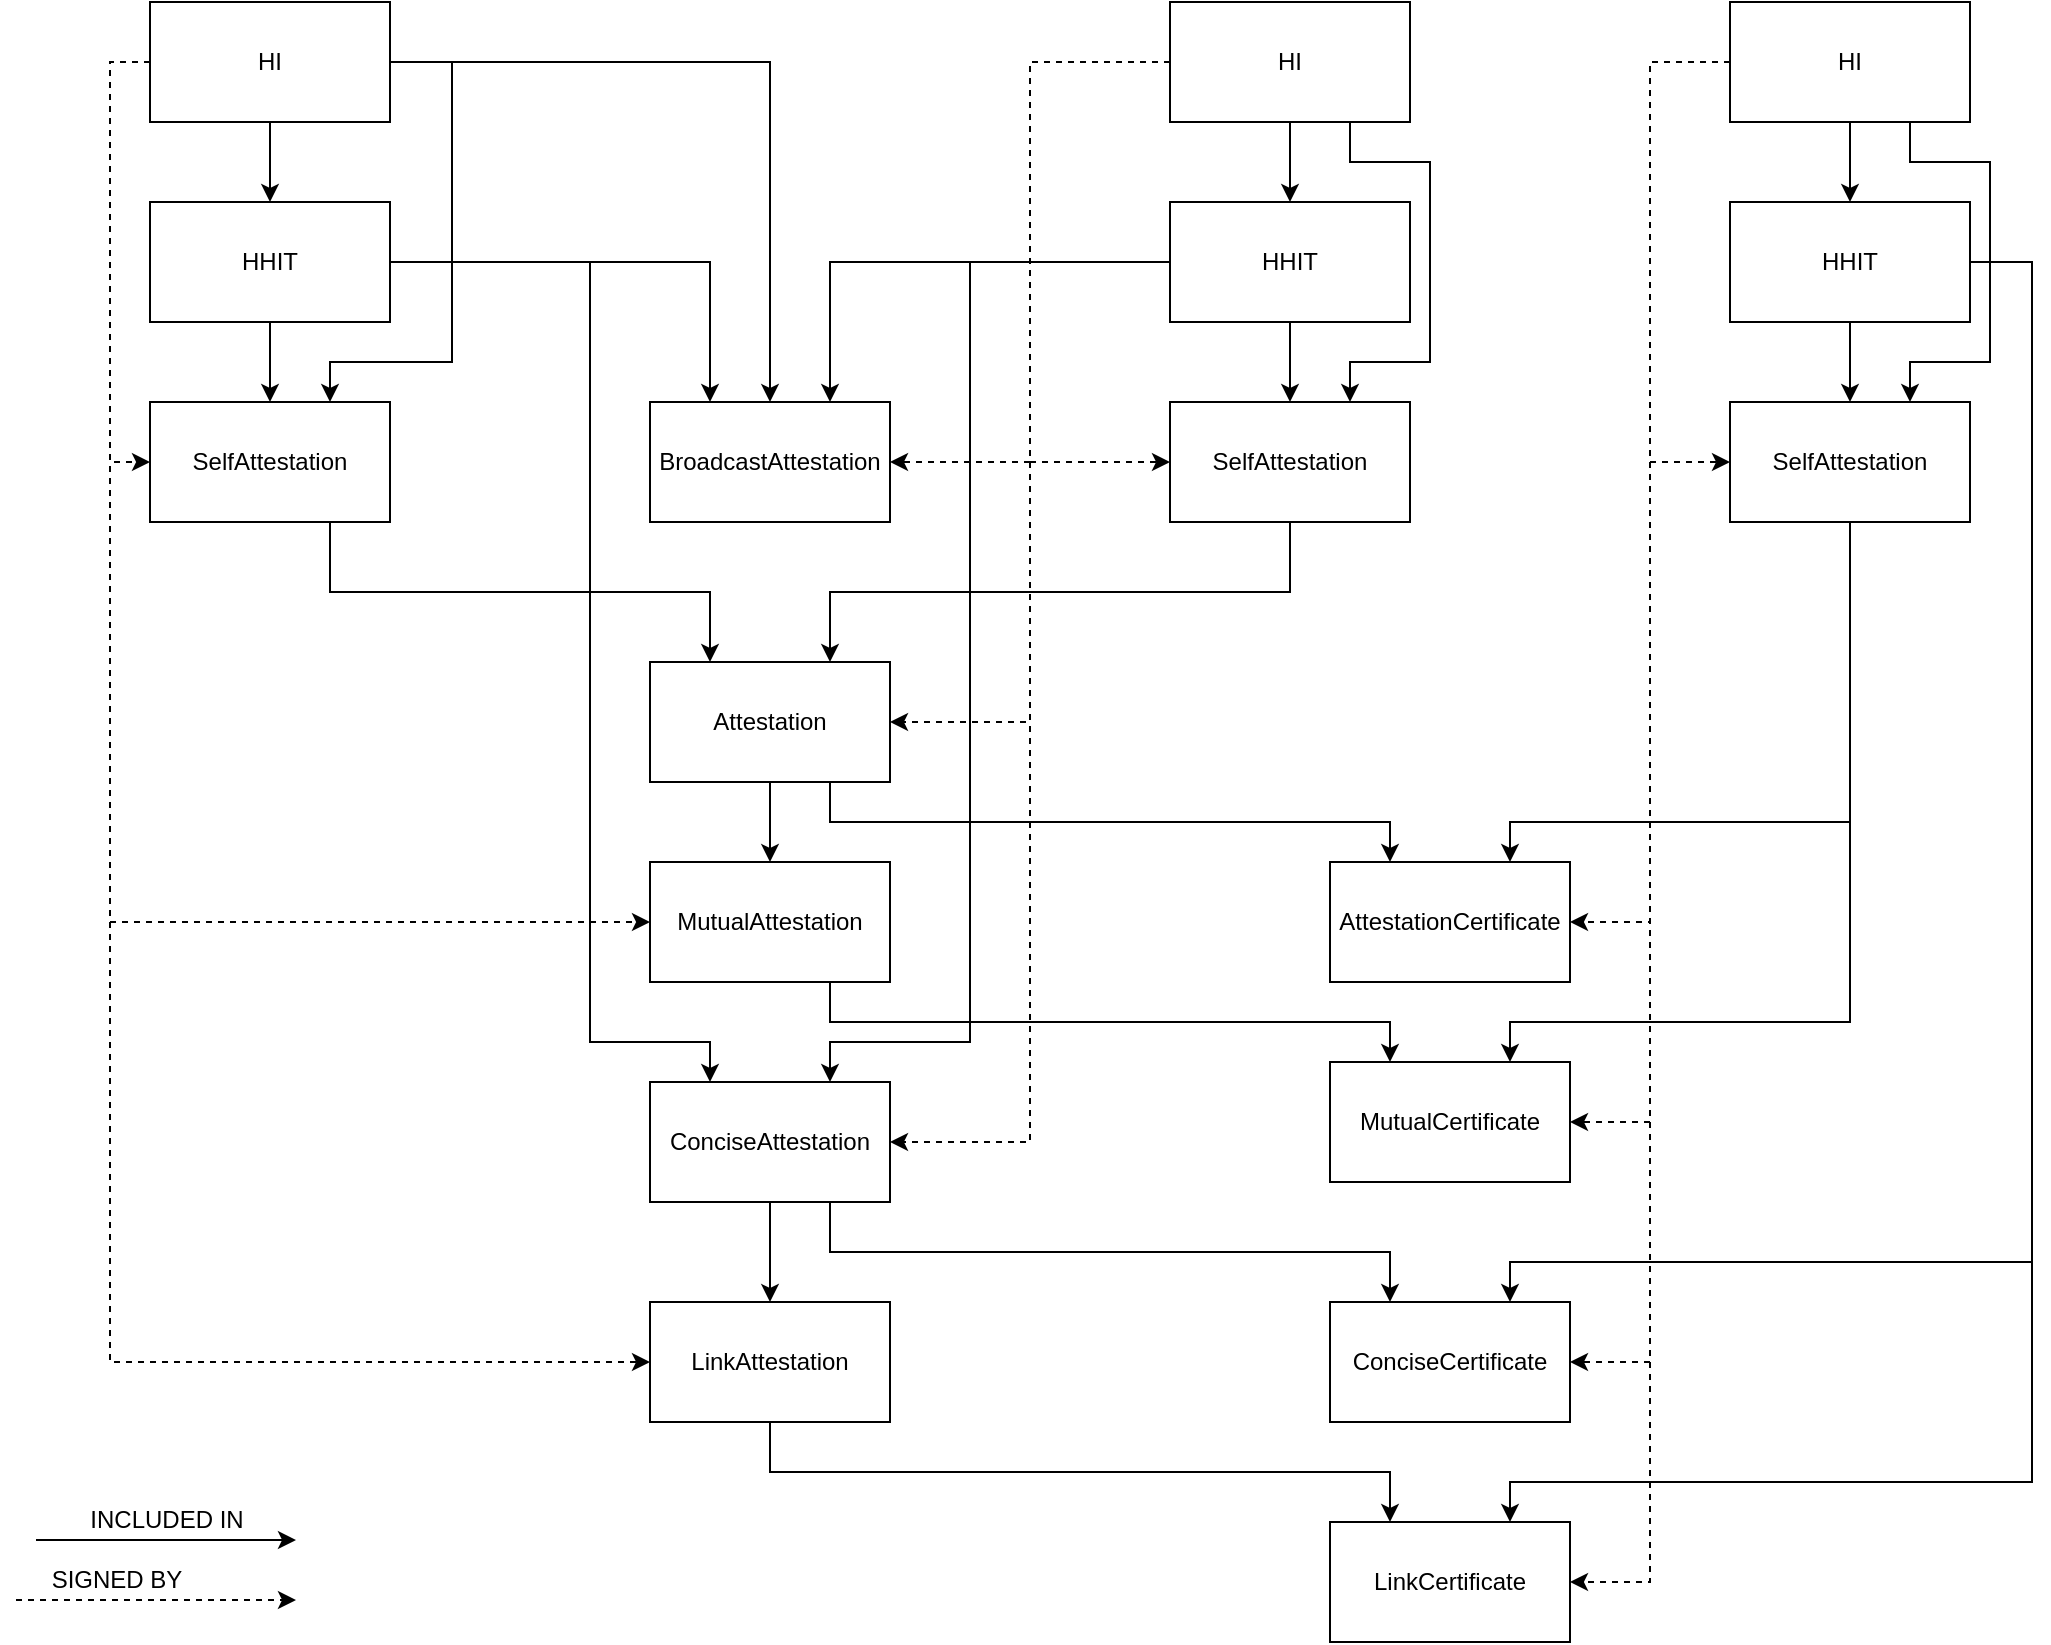 <mxfile version="14.5.1" type="device"><diagram id="_FBxfm9uqbF6Hp-sgQZl" name="Page-1"><mxGraphModel dx="-169" dy="1223" grid="1" gridSize="10" guides="1" tooltips="1" connect="1" arrows="1" fold="1" page="1" pageScale="1" pageWidth="1100" pageHeight="850" math="0" shadow="0"><root><mxCell id="0"/><mxCell id="1" parent="0"/><mxCell id="rCkG0ntpV9KtjOtlxHgh-79" value="" style="endArrow=classic;html=1;dashed=1;" edge="1" parent="1"><mxGeometry width="50" height="50" relative="1" as="geometry"><mxPoint x="2242" y="809" as="sourcePoint"/><mxPoint x="2382" y="809" as="targetPoint"/></mxGeometry></mxCell><mxCell id="rCkG0ntpV9KtjOtlxHgh-80" value="SIGNED BY" style="text;html=1;align=center;verticalAlign=middle;resizable=0;points=[];autosize=1;" vertex="1" parent="1"><mxGeometry x="2252" y="789" width="80" height="20" as="geometry"/></mxCell><mxCell id="rCkG0ntpV9KtjOtlxHgh-81" value="" style="endArrow=classic;html=1;" edge="1" parent="1"><mxGeometry width="50" height="50" relative="1" as="geometry"><mxPoint x="2252" y="779" as="sourcePoint"/><mxPoint x="2382" y="779" as="targetPoint"/></mxGeometry></mxCell><mxCell id="rCkG0ntpV9KtjOtlxHgh-82" value="INCLUDED IN" style="text;html=1;align=center;verticalAlign=middle;resizable=0;points=[];autosize=1;" vertex="1" parent="1"><mxGeometry x="2272" y="759" width="90" height="20" as="geometry"/></mxCell><mxCell id="rCkG0ntpV9KtjOtlxHgh-89" style="edgeStyle=orthogonalEdgeStyle;rounded=0;orthogonalLoop=1;jettySize=auto;html=1;exitX=0.5;exitY=1;exitDx=0;exitDy=0;startArrow=none;startFill=0;endArrow=classic;endFill=1;" edge="1" parent="1" source="rCkG0ntpV9KtjOtlxHgh-86" target="rCkG0ntpV9KtjOtlxHgh-87"><mxGeometry relative="1" as="geometry"/></mxCell><mxCell id="rCkG0ntpV9KtjOtlxHgh-91" style="edgeStyle=orthogonalEdgeStyle;rounded=0;orthogonalLoop=1;jettySize=auto;html=1;exitX=0;exitY=0.5;exitDx=0;exitDy=0;entryX=0;entryY=0.5;entryDx=0;entryDy=0;startArrow=none;startFill=0;endArrow=classic;endFill=1;dashed=1;" edge="1" parent="1" source="rCkG0ntpV9KtjOtlxHgh-86" target="rCkG0ntpV9KtjOtlxHgh-88"><mxGeometry relative="1" as="geometry"/></mxCell><mxCell id="rCkG0ntpV9KtjOtlxHgh-92" style="edgeStyle=orthogonalEdgeStyle;rounded=0;orthogonalLoop=1;jettySize=auto;html=1;exitX=1;exitY=0.5;exitDx=0;exitDy=0;entryX=0.75;entryY=0;entryDx=0;entryDy=0;startArrow=none;startFill=0;endArrow=classic;endFill=1;" edge="1" parent="1" source="rCkG0ntpV9KtjOtlxHgh-86" target="rCkG0ntpV9KtjOtlxHgh-88"><mxGeometry relative="1" as="geometry"><Array as="points"><mxPoint x="2460" y="40"/><mxPoint x="2460" y="190"/><mxPoint x="2399" y="190"/></Array></mxGeometry></mxCell><mxCell id="rCkG0ntpV9KtjOtlxHgh-103" style="edgeStyle=orthogonalEdgeStyle;rounded=0;orthogonalLoop=1;jettySize=auto;html=1;exitX=1;exitY=0.5;exitDx=0;exitDy=0;startArrow=none;startFill=0;endArrow=classic;endFill=1;" edge="1" parent="1" source="rCkG0ntpV9KtjOtlxHgh-86" target="rCkG0ntpV9KtjOtlxHgh-100"><mxGeometry relative="1" as="geometry"/></mxCell><mxCell id="rCkG0ntpV9KtjOtlxHgh-111" style="edgeStyle=orthogonalEdgeStyle;rounded=0;orthogonalLoop=1;jettySize=auto;html=1;exitX=0;exitY=0.5;exitDx=0;exitDy=0;entryX=0;entryY=0.5;entryDx=0;entryDy=0;dashed=1;startArrow=none;startFill=0;endArrow=classic;endFill=1;" edge="1" parent="1" source="rCkG0ntpV9KtjOtlxHgh-86" target="rCkG0ntpV9KtjOtlxHgh-109"><mxGeometry relative="1" as="geometry"/></mxCell><mxCell id="rCkG0ntpV9KtjOtlxHgh-118" style="edgeStyle=orthogonalEdgeStyle;rounded=0;orthogonalLoop=1;jettySize=auto;html=1;exitX=0;exitY=0.5;exitDx=0;exitDy=0;entryX=0;entryY=0.5;entryDx=0;entryDy=0;dashed=1;startArrow=none;startFill=0;endArrow=classic;endFill=1;" edge="1" parent="1" source="rCkG0ntpV9KtjOtlxHgh-86" target="rCkG0ntpV9KtjOtlxHgh-116"><mxGeometry relative="1" as="geometry"/></mxCell><mxCell id="rCkG0ntpV9KtjOtlxHgh-86" value="HI" style="rounded=0;whiteSpace=wrap;html=1;" vertex="1" parent="1"><mxGeometry x="2309" y="10" width="120" height="60" as="geometry"/></mxCell><mxCell id="rCkG0ntpV9KtjOtlxHgh-90" style="edgeStyle=orthogonalEdgeStyle;rounded=0;orthogonalLoop=1;jettySize=auto;html=1;exitX=0.5;exitY=1;exitDx=0;exitDy=0;startArrow=none;startFill=0;endArrow=classic;endFill=1;" edge="1" parent="1" source="rCkG0ntpV9KtjOtlxHgh-87" target="rCkG0ntpV9KtjOtlxHgh-88"><mxGeometry relative="1" as="geometry"/></mxCell><mxCell id="rCkG0ntpV9KtjOtlxHgh-101" style="edgeStyle=orthogonalEdgeStyle;rounded=0;orthogonalLoop=1;jettySize=auto;html=1;exitX=1;exitY=0.5;exitDx=0;exitDy=0;entryX=0.25;entryY=0;entryDx=0;entryDy=0;startArrow=none;startFill=0;endArrow=classic;endFill=1;" edge="1" parent="1" source="rCkG0ntpV9KtjOtlxHgh-87" target="rCkG0ntpV9KtjOtlxHgh-100"><mxGeometry relative="1" as="geometry"/></mxCell><mxCell id="rCkG0ntpV9KtjOtlxHgh-113" style="edgeStyle=orthogonalEdgeStyle;rounded=0;orthogonalLoop=1;jettySize=auto;html=1;exitX=1;exitY=0.5;exitDx=0;exitDy=0;entryX=0.25;entryY=0;entryDx=0;entryDy=0;startArrow=none;startFill=0;endArrow=classic;endFill=1;" edge="1" parent="1" source="rCkG0ntpV9KtjOtlxHgh-87" target="rCkG0ntpV9KtjOtlxHgh-112"><mxGeometry relative="1" as="geometry"><Array as="points"><mxPoint x="2529" y="140"/><mxPoint x="2529" y="530"/><mxPoint x="2589" y="530"/></Array></mxGeometry></mxCell><mxCell id="rCkG0ntpV9KtjOtlxHgh-87" value="HHIT" style="rounded=0;whiteSpace=wrap;html=1;" vertex="1" parent="1"><mxGeometry x="2309" y="110" width="120" height="60" as="geometry"/></mxCell><mxCell id="rCkG0ntpV9KtjOtlxHgh-106" style="edgeStyle=orthogonalEdgeStyle;rounded=0;orthogonalLoop=1;jettySize=auto;html=1;exitX=0.75;exitY=1;exitDx=0;exitDy=0;entryX=0.25;entryY=0;entryDx=0;entryDy=0;startArrow=none;startFill=0;endArrow=classic;endFill=1;" edge="1" parent="1" source="rCkG0ntpV9KtjOtlxHgh-88" target="rCkG0ntpV9KtjOtlxHgh-105"><mxGeometry relative="1" as="geometry"/></mxCell><mxCell id="rCkG0ntpV9KtjOtlxHgh-88" value="SelfAttestation" style="rounded=0;whiteSpace=wrap;html=1;" vertex="1" parent="1"><mxGeometry x="2309" y="210" width="120" height="60" as="geometry"/></mxCell><mxCell id="rCkG0ntpV9KtjOtlxHgh-93" style="edgeStyle=orthogonalEdgeStyle;rounded=0;orthogonalLoop=1;jettySize=auto;html=1;exitX=0.5;exitY=1;exitDx=0;exitDy=0;startArrow=none;startFill=0;endArrow=classic;endFill=1;" edge="1" parent="1" source="rCkG0ntpV9KtjOtlxHgh-96" target="rCkG0ntpV9KtjOtlxHgh-98"><mxGeometry relative="1" as="geometry"/></mxCell><mxCell id="rCkG0ntpV9KtjOtlxHgh-94" style="edgeStyle=orthogonalEdgeStyle;rounded=0;orthogonalLoop=1;jettySize=auto;html=1;exitX=0;exitY=0.5;exitDx=0;exitDy=0;entryX=0;entryY=0.5;entryDx=0;entryDy=0;startArrow=none;startFill=0;endArrow=classic;endFill=1;dashed=1;" edge="1" parent="1" source="rCkG0ntpV9KtjOtlxHgh-96" target="rCkG0ntpV9KtjOtlxHgh-99"><mxGeometry relative="1" as="geometry"><Array as="points"><mxPoint x="2749" y="40"/><mxPoint x="2749" y="240"/></Array></mxGeometry></mxCell><mxCell id="rCkG0ntpV9KtjOtlxHgh-95" style="edgeStyle=orthogonalEdgeStyle;rounded=0;orthogonalLoop=1;jettySize=auto;html=1;exitX=0.75;exitY=1;exitDx=0;exitDy=0;entryX=0.75;entryY=0;entryDx=0;entryDy=0;startArrow=none;startFill=0;endArrow=classic;endFill=1;" edge="1" parent="1" source="rCkG0ntpV9KtjOtlxHgh-96" target="rCkG0ntpV9KtjOtlxHgh-99"><mxGeometry relative="1" as="geometry"><Array as="points"><mxPoint x="2909" y="90"/><mxPoint x="2949" y="90"/><mxPoint x="2949" y="190"/><mxPoint x="2909" y="190"/></Array></mxGeometry></mxCell><mxCell id="rCkG0ntpV9KtjOtlxHgh-104" style="edgeStyle=orthogonalEdgeStyle;rounded=0;orthogonalLoop=1;jettySize=auto;html=1;exitX=0;exitY=0.5;exitDx=0;exitDy=0;entryX=1;entryY=0.5;entryDx=0;entryDy=0;startArrow=none;startFill=0;endArrow=classic;endFill=1;dashed=1;" edge="1" parent="1" source="rCkG0ntpV9KtjOtlxHgh-96" target="rCkG0ntpV9KtjOtlxHgh-100"><mxGeometry relative="1" as="geometry"/></mxCell><mxCell id="rCkG0ntpV9KtjOtlxHgh-108" style="edgeStyle=orthogonalEdgeStyle;rounded=0;orthogonalLoop=1;jettySize=auto;html=1;exitX=0;exitY=0.5;exitDx=0;exitDy=0;entryX=1;entryY=0.5;entryDx=0;entryDy=0;startArrow=none;startFill=0;endArrow=classic;endFill=1;dashed=1;" edge="1" parent="1" source="rCkG0ntpV9KtjOtlxHgh-96" target="rCkG0ntpV9KtjOtlxHgh-105"><mxGeometry relative="1" as="geometry"/></mxCell><mxCell id="rCkG0ntpV9KtjOtlxHgh-115" style="edgeStyle=orthogonalEdgeStyle;rounded=0;orthogonalLoop=1;jettySize=auto;html=1;exitX=0;exitY=0.5;exitDx=0;exitDy=0;entryX=1;entryY=0.5;entryDx=0;entryDy=0;startArrow=none;startFill=0;endArrow=classic;endFill=1;dashed=1;" edge="1" parent="1" source="rCkG0ntpV9KtjOtlxHgh-96" target="rCkG0ntpV9KtjOtlxHgh-112"><mxGeometry relative="1" as="geometry"/></mxCell><mxCell id="rCkG0ntpV9KtjOtlxHgh-96" value="HI" style="rounded=0;whiteSpace=wrap;html=1;" vertex="1" parent="1"><mxGeometry x="2819" y="10" width="120" height="60" as="geometry"/></mxCell><mxCell id="rCkG0ntpV9KtjOtlxHgh-97" style="edgeStyle=orthogonalEdgeStyle;rounded=0;orthogonalLoop=1;jettySize=auto;html=1;exitX=0.5;exitY=1;exitDx=0;exitDy=0;startArrow=none;startFill=0;endArrow=classic;endFill=1;" edge="1" parent="1" source="rCkG0ntpV9KtjOtlxHgh-98" target="rCkG0ntpV9KtjOtlxHgh-99"><mxGeometry relative="1" as="geometry"/></mxCell><mxCell id="rCkG0ntpV9KtjOtlxHgh-102" style="edgeStyle=orthogonalEdgeStyle;rounded=0;orthogonalLoop=1;jettySize=auto;html=1;exitX=0;exitY=0.5;exitDx=0;exitDy=0;entryX=0.75;entryY=0;entryDx=0;entryDy=0;startArrow=none;startFill=0;endArrow=classic;endFill=1;" edge="1" parent="1" source="rCkG0ntpV9KtjOtlxHgh-98" target="rCkG0ntpV9KtjOtlxHgh-100"><mxGeometry relative="1" as="geometry"/></mxCell><mxCell id="rCkG0ntpV9KtjOtlxHgh-114" style="edgeStyle=orthogonalEdgeStyle;rounded=0;orthogonalLoop=1;jettySize=auto;html=1;exitX=0;exitY=0.5;exitDx=0;exitDy=0;entryX=0.75;entryY=0;entryDx=0;entryDy=0;startArrow=none;startFill=0;endArrow=classic;endFill=1;" edge="1" parent="1" source="rCkG0ntpV9KtjOtlxHgh-98" target="rCkG0ntpV9KtjOtlxHgh-112"><mxGeometry relative="1" as="geometry"><Array as="points"><mxPoint x="2719" y="140"/><mxPoint x="2719" y="530"/><mxPoint x="2649" y="530"/></Array></mxGeometry></mxCell><mxCell id="rCkG0ntpV9KtjOtlxHgh-98" value="HHIT" style="rounded=0;whiteSpace=wrap;html=1;" vertex="1" parent="1"><mxGeometry x="2819" y="110" width="120" height="60" as="geometry"/></mxCell><mxCell id="rCkG0ntpV9KtjOtlxHgh-107" style="edgeStyle=orthogonalEdgeStyle;rounded=0;orthogonalLoop=1;jettySize=auto;html=1;exitX=0.5;exitY=1;exitDx=0;exitDy=0;entryX=0.75;entryY=0;entryDx=0;entryDy=0;startArrow=none;startFill=0;endArrow=classic;endFill=1;" edge="1" parent="1" source="rCkG0ntpV9KtjOtlxHgh-99" target="rCkG0ntpV9KtjOtlxHgh-105"><mxGeometry relative="1" as="geometry"/></mxCell><mxCell id="rCkG0ntpV9KtjOtlxHgh-99" value="SelfAttestation" style="rounded=0;whiteSpace=wrap;html=1;" vertex="1" parent="1"><mxGeometry x="2819" y="210" width="120" height="60" as="geometry"/></mxCell><mxCell id="rCkG0ntpV9KtjOtlxHgh-100" value="BroadcastAttestation" style="rounded=0;whiteSpace=wrap;html=1;" vertex="1" parent="1"><mxGeometry x="2559" y="210" width="120" height="60" as="geometry"/></mxCell><mxCell id="rCkG0ntpV9KtjOtlxHgh-110" style="edgeStyle=orthogonalEdgeStyle;rounded=0;orthogonalLoop=1;jettySize=auto;html=1;exitX=0.5;exitY=1;exitDx=0;exitDy=0;startArrow=none;startFill=0;endArrow=classic;endFill=1;" edge="1" parent="1" source="rCkG0ntpV9KtjOtlxHgh-105" target="rCkG0ntpV9KtjOtlxHgh-109"><mxGeometry relative="1" as="geometry"/></mxCell><mxCell id="rCkG0ntpV9KtjOtlxHgh-127" style="edgeStyle=orthogonalEdgeStyle;rounded=0;orthogonalLoop=1;jettySize=auto;html=1;exitX=0.75;exitY=1;exitDx=0;exitDy=0;entryX=0.25;entryY=0;entryDx=0;entryDy=0;startArrow=none;startFill=0;endArrow=classic;endFill=1;" edge="1" parent="1" source="rCkG0ntpV9KtjOtlxHgh-105" target="rCkG0ntpV9KtjOtlxHgh-126"><mxGeometry relative="1" as="geometry"/></mxCell><mxCell id="rCkG0ntpV9KtjOtlxHgh-105" value="Attestation" style="rounded=0;whiteSpace=wrap;html=1;" vertex="1" parent="1"><mxGeometry x="2559" y="340" width="120" height="60" as="geometry"/></mxCell><mxCell id="rCkG0ntpV9KtjOtlxHgh-135" style="edgeStyle=orthogonalEdgeStyle;rounded=0;orthogonalLoop=1;jettySize=auto;html=1;exitX=0.75;exitY=1;exitDx=0;exitDy=0;entryX=0.25;entryY=0;entryDx=0;entryDy=0;startArrow=none;startFill=0;endArrow=classic;endFill=1;" edge="1" parent="1" source="rCkG0ntpV9KtjOtlxHgh-109" target="rCkG0ntpV9KtjOtlxHgh-134"><mxGeometry relative="1" as="geometry"><Array as="points"><mxPoint x="2649" y="520"/><mxPoint x="2929" y="520"/></Array></mxGeometry></mxCell><mxCell id="rCkG0ntpV9KtjOtlxHgh-109" value="MutualAttestation" style="rounded=0;whiteSpace=wrap;html=1;" vertex="1" parent="1"><mxGeometry x="2559" y="440" width="120" height="60" as="geometry"/></mxCell><mxCell id="rCkG0ntpV9KtjOtlxHgh-117" style="edgeStyle=orthogonalEdgeStyle;rounded=0;orthogonalLoop=1;jettySize=auto;html=1;exitX=0.5;exitY=1;exitDx=0;exitDy=0;startArrow=none;startFill=0;endArrow=classic;endFill=1;" edge="1" parent="1" source="rCkG0ntpV9KtjOtlxHgh-112" target="rCkG0ntpV9KtjOtlxHgh-116"><mxGeometry relative="1" as="geometry"/></mxCell><mxCell id="rCkG0ntpV9KtjOtlxHgh-131" style="edgeStyle=orthogonalEdgeStyle;rounded=0;orthogonalLoop=1;jettySize=auto;html=1;exitX=0.75;exitY=1;exitDx=0;exitDy=0;entryX=0.25;entryY=0;entryDx=0;entryDy=0;startArrow=none;startFill=0;endArrow=classic;endFill=1;" edge="1" parent="1" source="rCkG0ntpV9KtjOtlxHgh-112" target="rCkG0ntpV9KtjOtlxHgh-130"><mxGeometry relative="1" as="geometry"/></mxCell><mxCell id="rCkG0ntpV9KtjOtlxHgh-112" value="ConciseAttestation" style="rounded=0;whiteSpace=wrap;html=1;" vertex="1" parent="1"><mxGeometry x="2559" y="550" width="120" height="60" as="geometry"/></mxCell><mxCell id="rCkG0ntpV9KtjOtlxHgh-140" style="edgeStyle=orthogonalEdgeStyle;rounded=0;orthogonalLoop=1;jettySize=auto;html=1;exitX=0.5;exitY=1;exitDx=0;exitDy=0;entryX=0.25;entryY=0;entryDx=0;entryDy=0;startArrow=none;startFill=0;endArrow=classic;endFill=1;" edge="1" parent="1" source="rCkG0ntpV9KtjOtlxHgh-116" target="rCkG0ntpV9KtjOtlxHgh-138"><mxGeometry relative="1" as="geometry"/></mxCell><mxCell id="rCkG0ntpV9KtjOtlxHgh-116" value="LinkAttestation" style="rounded=0;whiteSpace=wrap;html=1;" vertex="1" parent="1"><mxGeometry x="2559" y="660" width="120" height="60" as="geometry"/></mxCell><mxCell id="rCkG0ntpV9KtjOtlxHgh-119" style="edgeStyle=orthogonalEdgeStyle;rounded=0;orthogonalLoop=1;jettySize=auto;html=1;exitX=0.5;exitY=1;exitDx=0;exitDy=0;startArrow=none;startFill=0;endArrow=classic;endFill=1;" edge="1" parent="1" source="rCkG0ntpV9KtjOtlxHgh-122" target="rCkG0ntpV9KtjOtlxHgh-124"><mxGeometry relative="1" as="geometry"/></mxCell><mxCell id="rCkG0ntpV9KtjOtlxHgh-120" style="edgeStyle=orthogonalEdgeStyle;rounded=0;orthogonalLoop=1;jettySize=auto;html=1;exitX=0;exitY=0.5;exitDx=0;exitDy=0;entryX=0;entryY=0.5;entryDx=0;entryDy=0;startArrow=none;startFill=0;endArrow=classic;endFill=1;dashed=1;" edge="1" parent="1" source="rCkG0ntpV9KtjOtlxHgh-122" target="rCkG0ntpV9KtjOtlxHgh-125"><mxGeometry relative="1" as="geometry"><Array as="points"><mxPoint x="3059" y="40"/><mxPoint x="3059" y="240"/></Array></mxGeometry></mxCell><mxCell id="rCkG0ntpV9KtjOtlxHgh-121" style="edgeStyle=orthogonalEdgeStyle;rounded=0;orthogonalLoop=1;jettySize=auto;html=1;exitX=0.75;exitY=1;exitDx=0;exitDy=0;entryX=0.75;entryY=0;entryDx=0;entryDy=0;startArrow=none;startFill=0;endArrow=classic;endFill=1;" edge="1" parent="1" source="rCkG0ntpV9KtjOtlxHgh-122" target="rCkG0ntpV9KtjOtlxHgh-125"><mxGeometry relative="1" as="geometry"><Array as="points"><mxPoint x="3189" y="90"/><mxPoint x="3229" y="90"/><mxPoint x="3229" y="190"/><mxPoint x="3189" y="190"/></Array></mxGeometry></mxCell><mxCell id="rCkG0ntpV9KtjOtlxHgh-129" style="edgeStyle=orthogonalEdgeStyle;rounded=0;orthogonalLoop=1;jettySize=auto;html=1;exitX=0;exitY=0.5;exitDx=0;exitDy=0;entryX=1;entryY=0.5;entryDx=0;entryDy=0;startArrow=none;startFill=0;endArrow=classic;endFill=1;dashed=1;" edge="1" parent="1" source="rCkG0ntpV9KtjOtlxHgh-122" target="rCkG0ntpV9KtjOtlxHgh-126"><mxGeometry relative="1" as="geometry"/></mxCell><mxCell id="rCkG0ntpV9KtjOtlxHgh-133" style="edgeStyle=orthogonalEdgeStyle;rounded=0;orthogonalLoop=1;jettySize=auto;html=1;exitX=0;exitY=0.5;exitDx=0;exitDy=0;entryX=1;entryY=0.5;entryDx=0;entryDy=0;startArrow=none;startFill=0;endArrow=classic;endFill=1;dashed=1;" edge="1" parent="1" source="rCkG0ntpV9KtjOtlxHgh-122" target="rCkG0ntpV9KtjOtlxHgh-130"><mxGeometry relative="1" as="geometry"/></mxCell><mxCell id="rCkG0ntpV9KtjOtlxHgh-137" style="edgeStyle=orthogonalEdgeStyle;rounded=0;orthogonalLoop=1;jettySize=auto;html=1;exitX=0;exitY=0.5;exitDx=0;exitDy=0;entryX=1;entryY=0.5;entryDx=0;entryDy=0;startArrow=none;startFill=0;endArrow=classic;endFill=1;dashed=1;" edge="1" parent="1" source="rCkG0ntpV9KtjOtlxHgh-122" target="rCkG0ntpV9KtjOtlxHgh-134"><mxGeometry relative="1" as="geometry"/></mxCell><mxCell id="rCkG0ntpV9KtjOtlxHgh-139" style="edgeStyle=orthogonalEdgeStyle;rounded=0;orthogonalLoop=1;jettySize=auto;html=1;exitX=0;exitY=0.5;exitDx=0;exitDy=0;entryX=1;entryY=0.5;entryDx=0;entryDy=0;dashed=1;startArrow=none;startFill=0;endArrow=classic;endFill=1;" edge="1" parent="1" source="rCkG0ntpV9KtjOtlxHgh-122" target="rCkG0ntpV9KtjOtlxHgh-138"><mxGeometry relative="1" as="geometry"/></mxCell><mxCell id="rCkG0ntpV9KtjOtlxHgh-122" value="HI" style="rounded=0;whiteSpace=wrap;html=1;" vertex="1" parent="1"><mxGeometry x="3099" y="10" width="120" height="60" as="geometry"/></mxCell><mxCell id="rCkG0ntpV9KtjOtlxHgh-123" style="edgeStyle=orthogonalEdgeStyle;rounded=0;orthogonalLoop=1;jettySize=auto;html=1;exitX=0.5;exitY=1;exitDx=0;exitDy=0;startArrow=none;startFill=0;endArrow=classic;endFill=1;" edge="1" parent="1" source="rCkG0ntpV9KtjOtlxHgh-124" target="rCkG0ntpV9KtjOtlxHgh-125"><mxGeometry relative="1" as="geometry"/></mxCell><mxCell id="rCkG0ntpV9KtjOtlxHgh-132" style="edgeStyle=orthogonalEdgeStyle;rounded=0;orthogonalLoop=1;jettySize=auto;html=1;exitX=1;exitY=0.5;exitDx=0;exitDy=0;entryX=0.75;entryY=0;entryDx=0;entryDy=0;startArrow=none;startFill=0;endArrow=classic;endFill=1;" edge="1" parent="1" source="rCkG0ntpV9KtjOtlxHgh-124" target="rCkG0ntpV9KtjOtlxHgh-130"><mxGeometry relative="1" as="geometry"><Array as="points"><mxPoint x="3250" y="140"/><mxPoint x="3250" y="640"/><mxPoint x="2989" y="640"/></Array></mxGeometry></mxCell><mxCell id="rCkG0ntpV9KtjOtlxHgh-141" style="edgeStyle=orthogonalEdgeStyle;rounded=0;orthogonalLoop=1;jettySize=auto;html=1;exitX=1;exitY=0.5;exitDx=0;exitDy=0;entryX=0.75;entryY=0;entryDx=0;entryDy=0;startArrow=none;startFill=0;endArrow=classic;endFill=1;" edge="1" parent="1" source="rCkG0ntpV9KtjOtlxHgh-124" target="rCkG0ntpV9KtjOtlxHgh-138"><mxGeometry relative="1" as="geometry"><Array as="points"><mxPoint x="3250" y="140"/><mxPoint x="3250" y="750"/><mxPoint x="2989" y="750"/></Array></mxGeometry></mxCell><mxCell id="rCkG0ntpV9KtjOtlxHgh-124" value="HHIT" style="rounded=0;whiteSpace=wrap;html=1;" vertex="1" parent="1"><mxGeometry x="3099" y="110" width="120" height="60" as="geometry"/></mxCell><mxCell id="rCkG0ntpV9KtjOtlxHgh-128" style="edgeStyle=orthogonalEdgeStyle;rounded=0;orthogonalLoop=1;jettySize=auto;html=1;exitX=0.5;exitY=1;exitDx=0;exitDy=0;entryX=0.75;entryY=0;entryDx=0;entryDy=0;startArrow=none;startFill=0;endArrow=classic;endFill=1;" edge="1" parent="1" source="rCkG0ntpV9KtjOtlxHgh-125" target="rCkG0ntpV9KtjOtlxHgh-126"><mxGeometry relative="1" as="geometry"><Array as="points"><mxPoint x="3159" y="420"/><mxPoint x="2989" y="420"/></Array></mxGeometry></mxCell><mxCell id="rCkG0ntpV9KtjOtlxHgh-136" style="edgeStyle=orthogonalEdgeStyle;rounded=0;orthogonalLoop=1;jettySize=auto;html=1;exitX=0.5;exitY=1;exitDx=0;exitDy=0;entryX=0.75;entryY=0;entryDx=0;entryDy=0;startArrow=none;startFill=0;endArrow=classic;endFill=1;" edge="1" parent="1" source="rCkG0ntpV9KtjOtlxHgh-125" target="rCkG0ntpV9KtjOtlxHgh-134"><mxGeometry relative="1" as="geometry"><Array as="points"><mxPoint x="3159" y="520"/><mxPoint x="2989" y="520"/></Array></mxGeometry></mxCell><mxCell id="rCkG0ntpV9KtjOtlxHgh-125" value="SelfAttestation" style="rounded=0;whiteSpace=wrap;html=1;" vertex="1" parent="1"><mxGeometry x="3099" y="210" width="120" height="60" as="geometry"/></mxCell><mxCell id="rCkG0ntpV9KtjOtlxHgh-126" value="AttestationCertificate" style="rounded=0;whiteSpace=wrap;html=1;" vertex="1" parent="1"><mxGeometry x="2899" y="440" width="120" height="60" as="geometry"/></mxCell><mxCell id="rCkG0ntpV9KtjOtlxHgh-130" value="ConciseCertificate" style="rounded=0;whiteSpace=wrap;html=1;" vertex="1" parent="1"><mxGeometry x="2899" y="660" width="120" height="60" as="geometry"/></mxCell><mxCell id="rCkG0ntpV9KtjOtlxHgh-134" value="MutualCertificate" style="rounded=0;whiteSpace=wrap;html=1;" vertex="1" parent="1"><mxGeometry x="2899" y="540" width="120" height="60" as="geometry"/></mxCell><mxCell id="rCkG0ntpV9KtjOtlxHgh-138" value="LinkCertificate" style="rounded=0;whiteSpace=wrap;html=1;" vertex="1" parent="1"><mxGeometry x="2899" y="770" width="120" height="60" as="geometry"/></mxCell></root></mxGraphModel></diagram></mxfile>